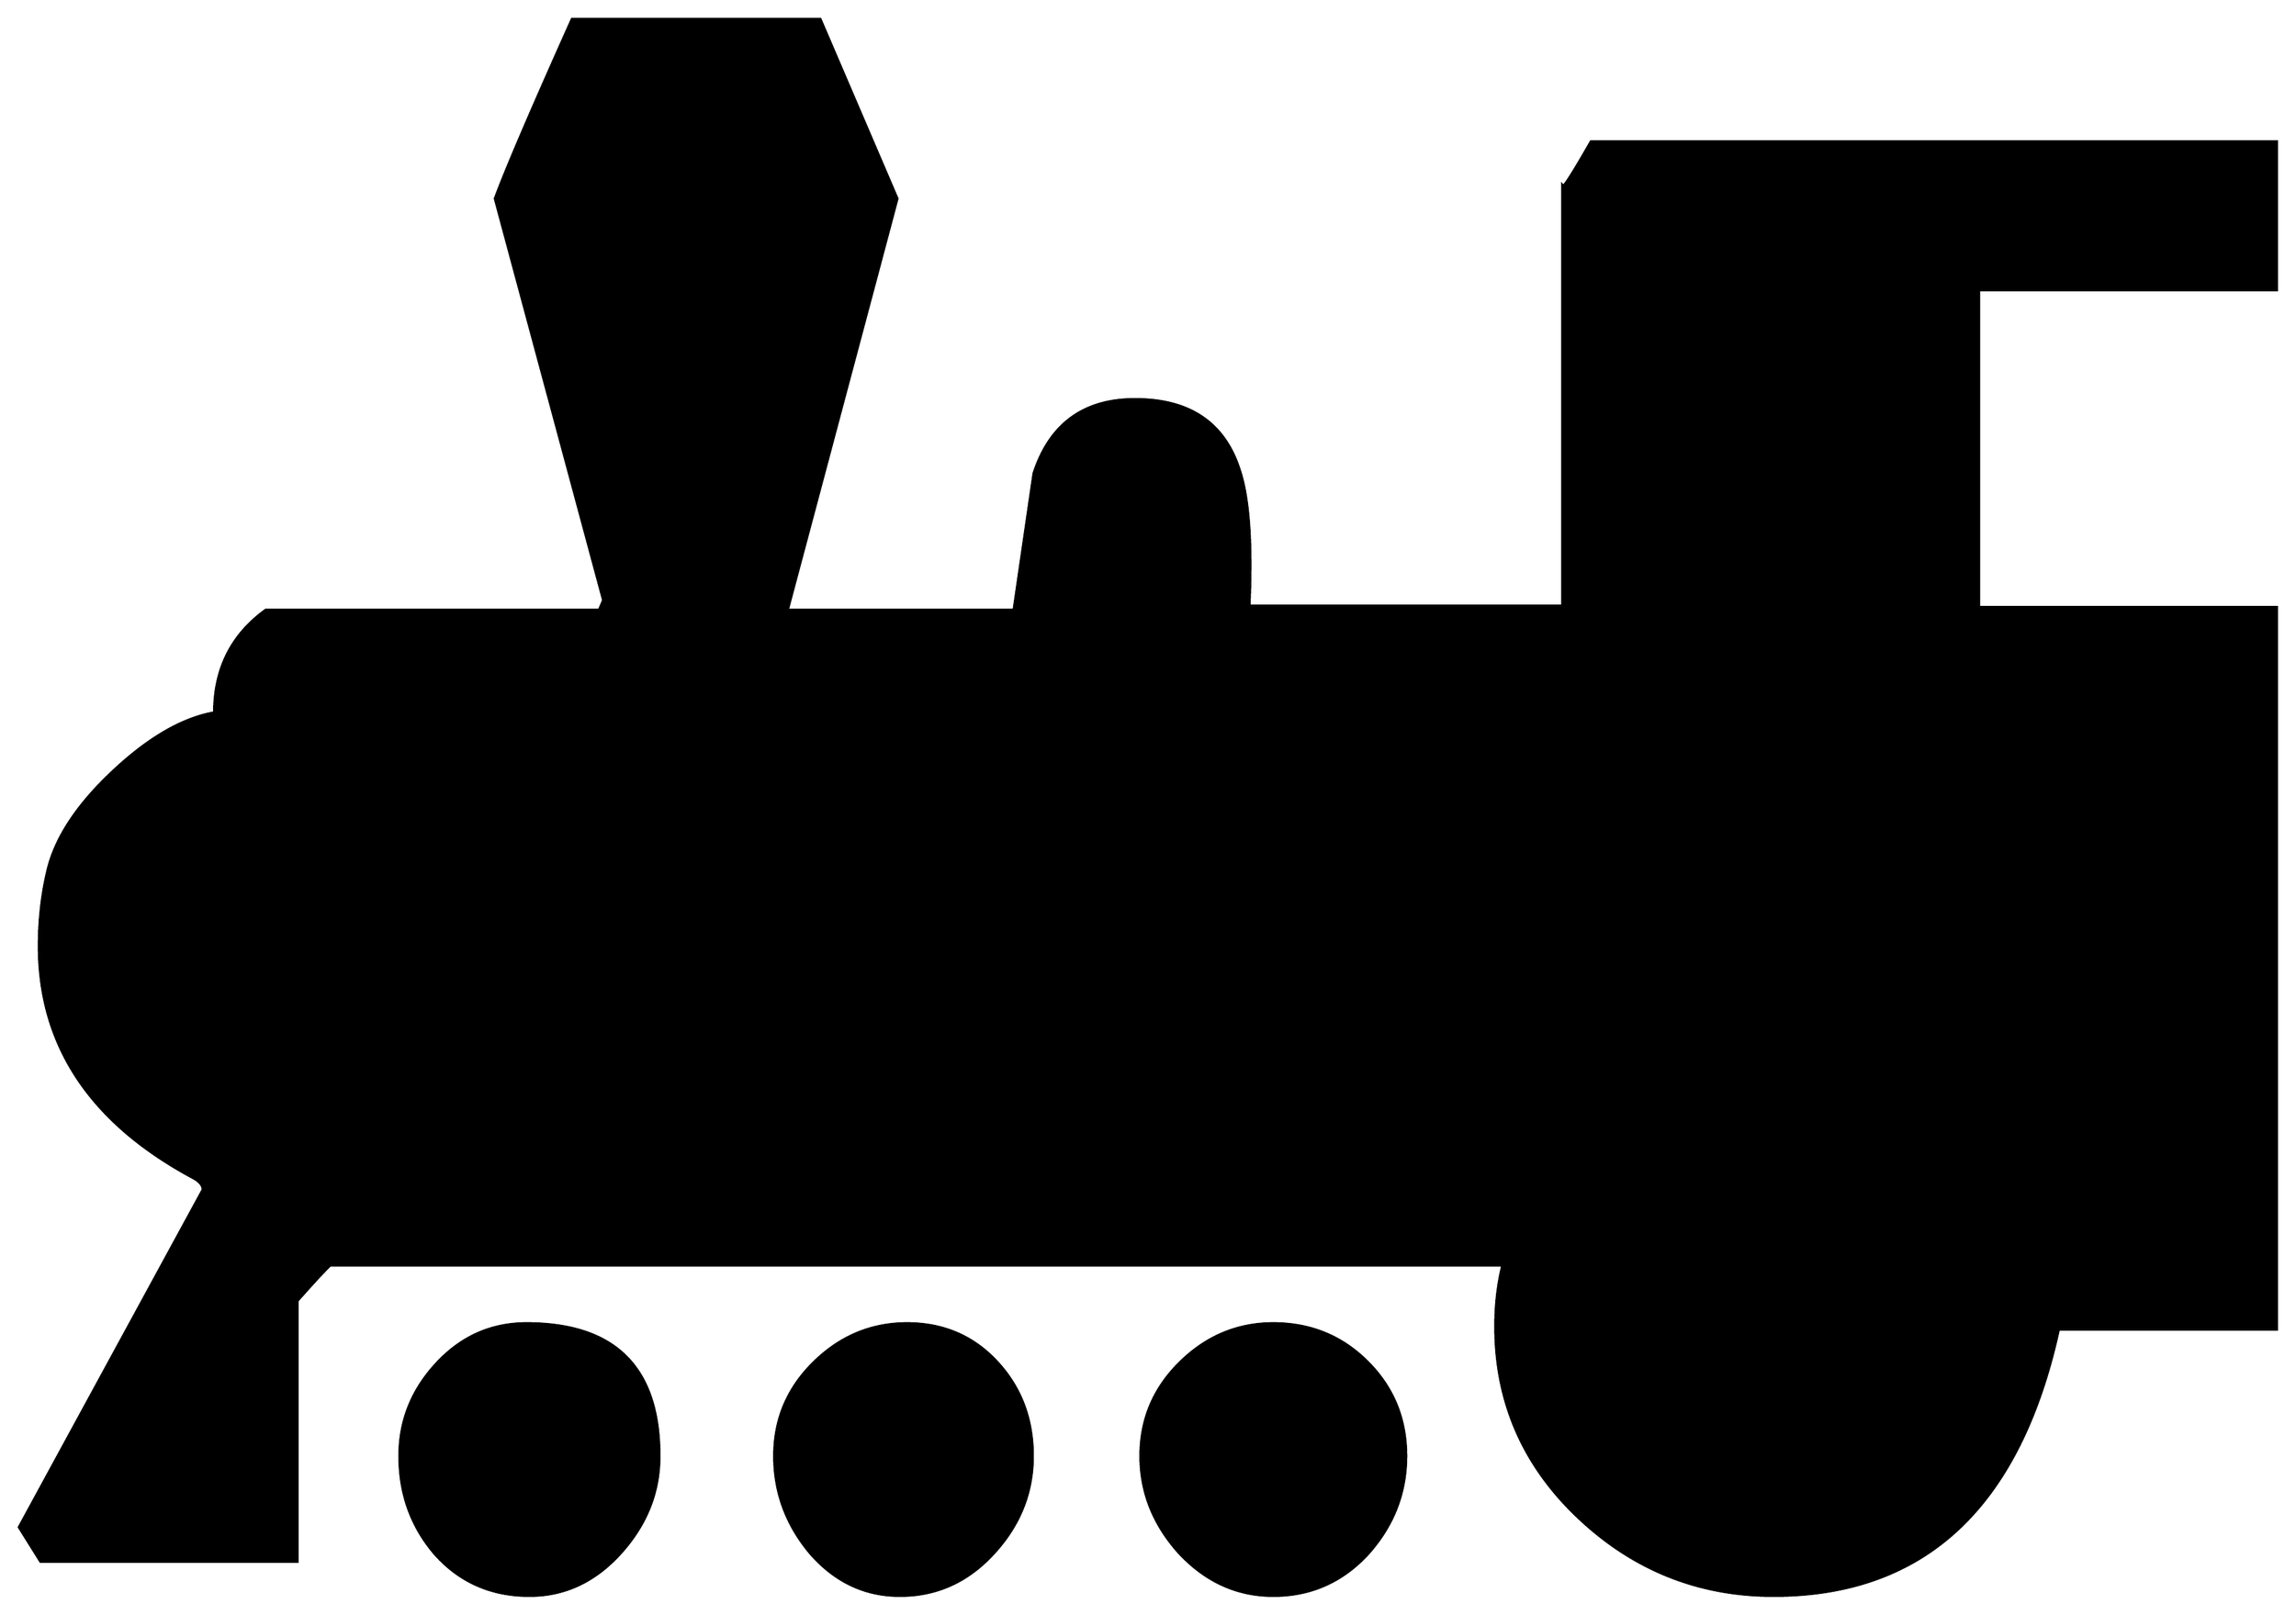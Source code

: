 


\begin{tikzpicture}[y=0.80pt, x=0.80pt, yscale=-1.0, xscale=1.0, inner sep=0pt, outer sep=0pt]
\begin{scope}[shift={(100.0,1677.0)},nonzero rule]
  \path[draw=.,fill=.,line width=1.600pt] (1666.0,-187.0) --
    (1513.0,-187.0) .. controls (1485.667,-62.333) and (1419.0,-0.0)
    .. (1313.0,0.0) .. controls (1260.333,0.0) and (1214.667,-18.333)
    .. (1176.0,-55.0) .. controls (1137.333,-91.667) and
    (1118.0,-136.333) .. (1118.0,-189.0) .. controls
    (1118.0,-204.333) and (1119.667,-218.667) .. (1123.0,-232.0) --
    (300.0,-232.0) .. controls (294.667,-226.667) and (287.0,-218.333)
    .. (277.0,-207.0) -- (277.0,-24.0) -- (97.0,-24.0) --
    (82.0,-48.0) -- (211.0,-285.0) .. controls (211.0,-288.333)
    and (208.333,-291.333) .. (203.0,-294.0) .. controls
    (131.667,-332.667) and (96.0,-386.667) .. (96.0,-456.0) ..
    controls (96.0,-474.667) and (98.0,-492.333) .. (102.0,-509.0)
    .. controls (107.333,-531.667) and (122.333,-554.667) ..
    (147.0,-578.0) .. controls (172.333,-602.0) and (196.333,-616.0)
    .. (219.0,-620.0) .. controls (219.0,-650.667) and
    (231.0,-674.667) .. (255.0,-692.0) -- (489.0,-692.0) --
    (492.0,-699.0) -- (416.0,-981.0) .. controls (423.333,-1001.0)
    and (441.333,-1043.0) .. (470.0,-1107.0) -- (644.0,-1107.0) ..
    controls (656.0,-1079.0) and (674.0,-1037.0) ..
    (698.0,-981.0) -- (621.0,-692.0) -- (780.0,-692.0) ..
    controls (784.667,-724.0) and (789.333,-756.0) .. (794.0,-788.0)
    .. controls (805.333,-822.667) and (829.0,-840.0) ..
    (865.0,-840.0) .. controls (903.0,-840.0) and (927.333,-823.667)
    .. (938.0,-791.0) .. controls (944.667,-771.667) and
    (947.0,-739.667) .. (945.0,-695.0) -- (1165.0,-695.0) --
    (1165.0,-990.0) .. controls (1165.0,-987.333) and
    (1171.667,-997.667) .. (1185.0,-1021.0) -- (1666.0,-1021.0) --
    (1666.0,-917.0) -- (1457.0,-917.0) -- (1457.0,-694.0) --
    (1666.0,-694.0) -- (1666.0,-187.0) -- cycle(1055.0,-98.0) ..
    controls (1055.0,-72.0) and (1046.0,-49.0) .. (1028.0,-29.0)
    .. controls (1010.0,-9.667) and (988.0,-0.0) .. (962.0,0.0) ..
    controls (936.667,0.0) and (914.667,-10.0) .. (896.0,-30.0) ..
    controls (878.0,-50.0) and (869.0,-72.667) .. (869.0,-98.0) ..
    controls (869.0,-123.333) and (878.0,-145.0) .. (896.0,-163.0)
    .. controls (914.667,-181.667) and (936.667,-191.0) ..
    (962.0,-191.0) .. controls (988.0,-191.0) and
    (1010.0,-182.0) .. (1028.0,-164.0) .. controls
    (1046.0,-146.0) and (1055.0,-124.0) .. (1055.0,-98.0) --
    cycle(793.0,-98.0) .. controls (793.0,-72.0) and
    (783.667,-49.0) .. (765.0,-29.0) .. controls (747.0,-9.667) and
    (725.333,-0.0) .. (700.0,0.0) .. controls (675.333,0.0) and
    (654.333,-10.0) .. (637.0,-30.0) .. controls (620.333,-50.0) and
    (612.0,-72.667) .. (612.0,-98.0) .. controls (612.0,-123.333)
    and (621.0,-145.0) .. (639.0,-163.0) .. controls
    (657.667,-181.667) and (679.667,-191.0) .. (705.0,-191.0) ..
    controls (730.333,-191.0) and (751.333,-182.0) .. (768.0,-164.0)
    .. controls (784.667,-146.0) and (793.0,-124.0) ..
    (793.0,-98.0) -- cycle(531.0,-98.0) .. controls
    (531.0,-72.667) and (522.0,-50.0) .. (504.0,-30.0) .. controls
    (486.0,-10.0) and (464.667,0.0) .. (440.0,0.0) .. controls
    (413.333,0.0) and (391.333,-9.667) .. (374.0,-29.0) .. controls
    (357.333,-48.333) and (349.0,-71.333) .. (349.0,-98.0) .. controls
    (349.0,-122.667) and (357.667,-144.333) .. (375.0,-163.0) ..
    controls (392.333,-181.667) and (413.333,-191.0) .. (438.0,-191.0)
    .. controls (500.0,-191.0) and (531.0,-160.0) ..
    (531.0,-98.0) -- cycle;
\end{scope}

\end{tikzpicture}

